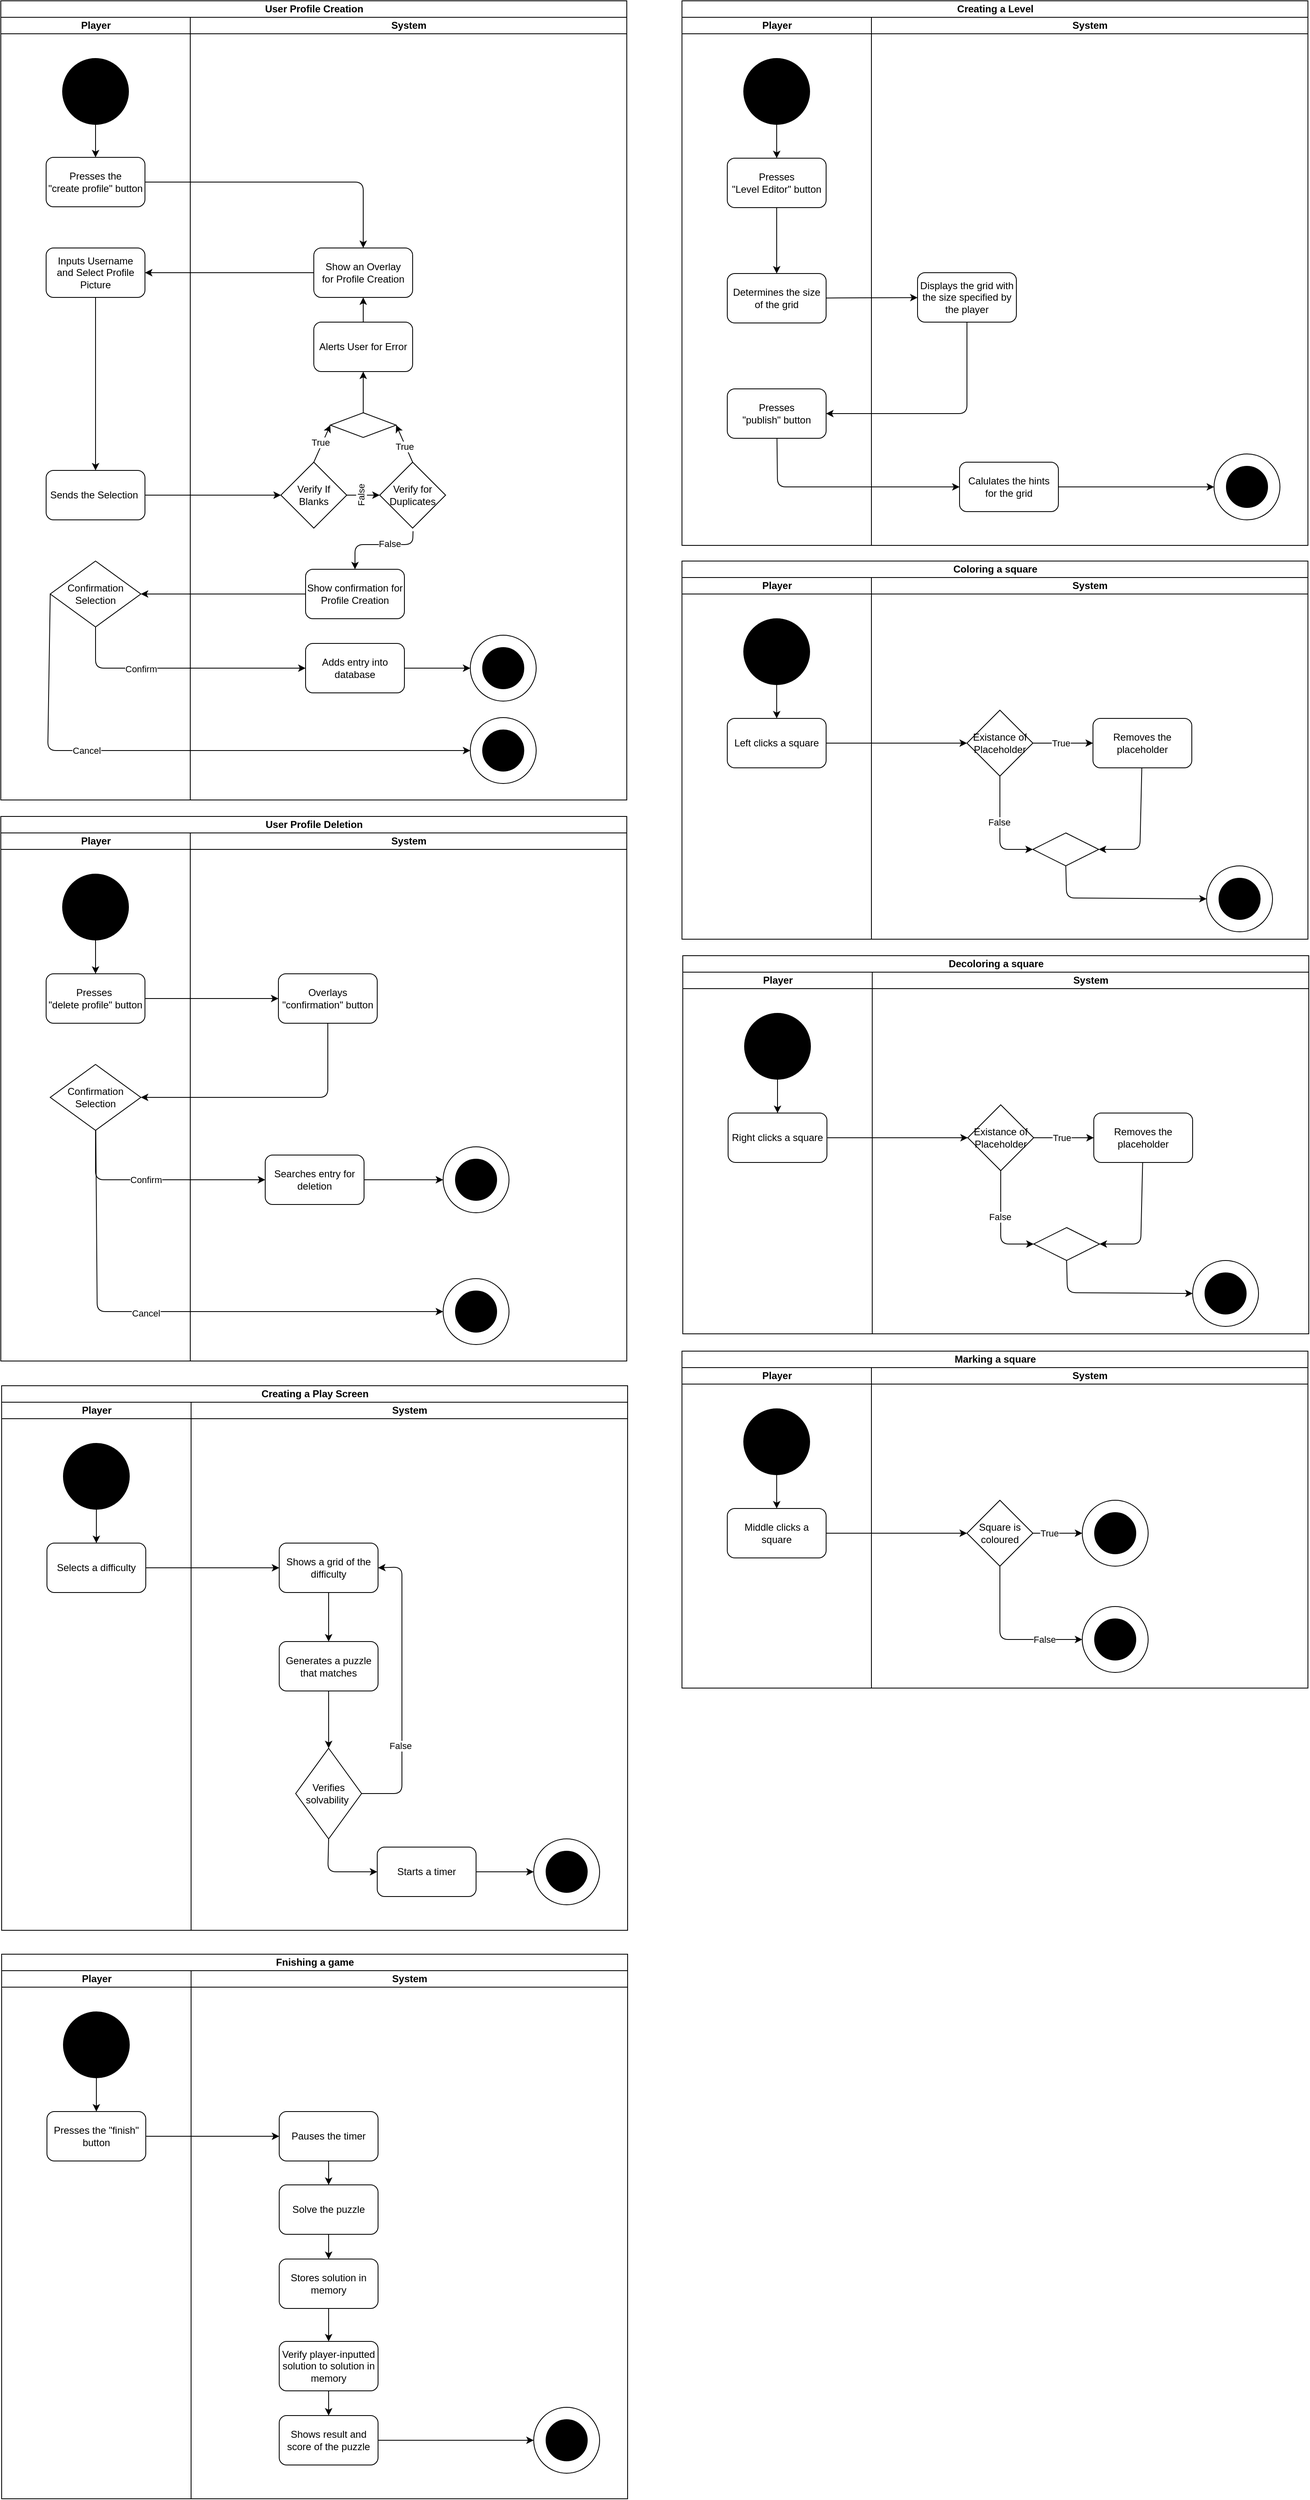 <mxfile><diagram id="GeCiBzBE95EFlY4k9_fM" name="Page-1"><mxGraphModel dx="1440" dy="759" grid="1" gridSize="10" guides="1" tooltips="1" connect="1" arrows="1" fold="1" page="1" pageScale="1" pageWidth="827" pageHeight="1169" background="none" math="0" shadow="0"><root><mxCell id="0"/><mxCell id="1" parent="0"/><mxCell id="14" value="User Profile Creation" style="swimlane;childLayout=stackLayout;resizeParent=1;resizeParentMax=0;startSize=20;html=1;" parent="1" vertex="1"><mxGeometry x="33" y="100" width="760" height="970" as="geometry"/></mxCell><mxCell id="15" value="Player" style="swimlane;startSize=20;html=1;" parent="14" vertex="1"><mxGeometry y="20" width="230" height="950" as="geometry"/></mxCell><mxCell id="20" style="edgeStyle=none;html=1;entryX=0.5;entryY=0;entryDx=0;entryDy=0;" parent="15" source="18" target="19" edge="1"><mxGeometry relative="1" as="geometry"/></mxCell><mxCell id="18" value="" style="ellipse;whiteSpace=wrap;html=1;aspect=fixed;fillColor=#000000;fontColor=#000000;" parent="15" vertex="1"><mxGeometry x="75" y="50" width="80" height="80" as="geometry"/></mxCell><mxCell id="19" value="Presses the &lt;br&gt;&quot;create profile&quot; button" style="rounded=1;whiteSpace=wrap;html=1;fillColor=none;fontColor=#000000;" parent="15" vertex="1"><mxGeometry x="55" y="170" width="120" height="60" as="geometry"/></mxCell><mxCell id="31" value="" style="edgeStyle=none;html=1;" parent="15" source="28" target="30" edge="1"><mxGeometry relative="1" as="geometry"/></mxCell><mxCell id="28" value="Inputs Username&lt;br&gt;and Select Profile Picture" style="whiteSpace=wrap;html=1;fillColor=none;rounded=1;fontColor=#000000;" parent="15" vertex="1"><mxGeometry x="55" y="280" width="120" height="60" as="geometry"/></mxCell><mxCell id="30" value="Sends the Selection&amp;nbsp;" style="whiteSpace=wrap;html=1;fillColor=none;rounded=1;fontColor=#000000;" parent="15" vertex="1"><mxGeometry x="55" y="550" width="120" height="60" as="geometry"/></mxCell><mxCell id="79" value="Confirmation&lt;br&gt;Selection" style="rhombus;whiteSpace=wrap;html=1;fillColor=none;fontColor=#000000;" parent="15" vertex="1"><mxGeometry x="60" y="660" width="110" height="80" as="geometry"/></mxCell><mxCell id="22" value="" style="edgeStyle=none;html=1;entryX=0.5;entryY=0;entryDx=0;entryDy=0;exitX=1;exitY=0.5;exitDx=0;exitDy=0;" parent="14" source="19" target="23" edge="1"><mxGeometry relative="1" as="geometry"><mxPoint x="300" y="220" as="targetPoint"/><Array as="points"><mxPoint x="440" y="220"/></Array></mxGeometry></mxCell><mxCell id="39" style="edgeStyle=none;html=1;entryX=1;entryY=0.5;entryDx=0;entryDy=0;" parent="14" source="23" target="28" edge="1"><mxGeometry relative="1" as="geometry"/></mxCell><mxCell id="63" style="edgeStyle=none;html=1;" parent="14" source="30" target="60" edge="1"><mxGeometry relative="1" as="geometry"/></mxCell><mxCell id="78" style="edgeStyle=none;html=1;entryX=1;entryY=0.5;entryDx=0;entryDy=0;exitX=0;exitY=0.5;exitDx=0;exitDy=0;" parent="14" source="74" target="79" edge="1"><mxGeometry relative="1" as="geometry"><mxPoint x="290" y="720" as="sourcePoint"/><mxPoint x="160" y="720" as="targetPoint"/></mxGeometry></mxCell><mxCell id="89" style="edgeStyle=none;html=1;entryX=0;entryY=0.5;entryDx=0;entryDy=0;exitX=0.5;exitY=1;exitDx=0;exitDy=0;" parent="14" source="79" target="88" edge="1"><mxGeometry relative="1" as="geometry"><Array as="points"><mxPoint x="115" y="810"/></Array></mxGeometry></mxCell><mxCell id="90" value="Confirm" style="edgeLabel;html=1;align=center;verticalAlign=middle;resizable=0;points=[];" parent="89" vertex="1" connectable="0"><mxGeometry x="-0.854" y="1" relative="1" as="geometry"><mxPoint x="54" y="28" as="offset"/></mxGeometry></mxCell><mxCell id="95" style="edgeStyle=none;html=1;exitX=0;exitY=0.5;exitDx=0;exitDy=0;" parent="14" source="79" target="101" edge="1"><mxGeometry relative="1" as="geometry"><mxPoint x="115" y="760" as="sourcePoint"/><mxPoint x="380" y="900" as="targetPoint"/><Array as="points"><mxPoint x="57" y="910"/></Array></mxGeometry></mxCell><mxCell id="96" value="Cancel" style="edgeLabel;html=1;align=center;verticalAlign=middle;resizable=0;points=[];" parent="95" vertex="1" connectable="0"><mxGeometry x="-0.36" relative="1" as="geometry"><mxPoint x="12" as="offset"/></mxGeometry></mxCell><mxCell id="17" value="System" style="swimlane;startSize=20;html=1;" parent="14" vertex="1"><mxGeometry x="230" y="20" width="530" height="950" as="geometry"/></mxCell><mxCell id="23" value="Show an Overlay&lt;br&gt;for Profile Creation" style="whiteSpace=wrap;html=1;fillColor=none;rounded=1;fontColor=#000000;" parent="17" vertex="1"><mxGeometry x="150" y="280" width="120" height="60" as="geometry"/></mxCell><mxCell id="76" style="edgeStyle=none;html=1;entryX=0.5;entryY=0;entryDx=0;entryDy=0;exitX=0.506;exitY=1.047;exitDx=0;exitDy=0;exitPerimeter=0;" parent="17" source="44" target="74" edge="1"><mxGeometry relative="1" as="geometry"><Array as="points"><mxPoint x="270" y="640"/><mxPoint x="200" y="640"/></Array></mxGeometry></mxCell><mxCell id="98" value="False" style="edgeLabel;html=1;align=center;verticalAlign=middle;resizable=0;points=[];" parent="76" vertex="1" connectable="0"><mxGeometry x="-0.244" y="-1" relative="1" as="geometry"><mxPoint as="offset"/></mxGeometry></mxCell><mxCell id="44" value="Verify for Duplicates" style="rhombus;whiteSpace=wrap;html=1;fillColor=none;fontColor=#000000;" parent="17" vertex="1"><mxGeometry x="230" y="540" width="80" height="80" as="geometry"/></mxCell><mxCell id="46" value="Alerts User for Error" style="rounded=1;whiteSpace=wrap;html=1;fillColor=none;fontColor=#000000;" parent="17" vertex="1"><mxGeometry x="150" y="370" width="120" height="60" as="geometry"/></mxCell><mxCell id="62" style="edgeStyle=none;html=1;entryX=0;entryY=0.5;entryDx=0;entryDy=0;" parent="17" source="60" target="44" edge="1"><mxGeometry relative="1" as="geometry"/></mxCell><mxCell id="72" value="False" style="edgeLabel;html=1;align=center;verticalAlign=middle;resizable=0;points=[];horizontal=0;" parent="62" vertex="1" connectable="0"><mxGeometry x="-0.149" relative="1" as="geometry"><mxPoint as="offset"/></mxGeometry></mxCell><mxCell id="60" value="Verify If Blanks" style="rhombus;whiteSpace=wrap;html=1;fillColor=none;fontColor=#000000;" parent="17" vertex="1"><mxGeometry x="110" y="540" width="80" height="80" as="geometry"/></mxCell><mxCell id="74" value="Show confirmation for Profile Creation" style="rounded=1;whiteSpace=wrap;html=1;fillColor=none;fontColor=#000000;" parent="17" vertex="1"><mxGeometry x="140" y="670" width="120" height="60" as="geometry"/></mxCell><mxCell id="92" value="" style="edgeStyle=none;html=1;" parent="17" source="88" edge="1"><mxGeometry relative="1" as="geometry"><mxPoint x="340" y="790" as="targetPoint"/></mxGeometry></mxCell><mxCell id="88" value="Adds entry into database" style="rounded=1;whiteSpace=wrap;html=1;fillColor=none;fontColor=#000000;" parent="17" vertex="1"><mxGeometry x="140" y="760" width="120" height="60" as="geometry"/></mxCell><mxCell id="93" value="" style="ellipse;whiteSpace=wrap;html=1;aspect=fixed;fillColor=none;fontColor=#000000;" parent="17" vertex="1"><mxGeometry x="340" y="750" width="80" height="80" as="geometry"/></mxCell><mxCell id="94" value="" style="ellipse;whiteSpace=wrap;html=1;aspect=fixed;fillColor=#000000;fontColor=#000000;" parent="17" vertex="1"><mxGeometry x="355" y="765" width="50" height="50" as="geometry"/></mxCell><mxCell id="69" style="edgeStyle=none;html=1;entryX=0;entryY=0.5;entryDx=0;entryDy=0;exitX=0.5;exitY=0;exitDx=0;exitDy=0;" parent="17" source="60" target="99" edge="1"><mxGeometry relative="1" as="geometry"><mxPoint x="150" y="510" as="targetPoint"/></mxGeometry></mxCell><mxCell id="71" value="True" style="edgeLabel;html=1;align=center;verticalAlign=middle;resizable=0;points=[];" parent="69" vertex="1" connectable="0"><mxGeometry x="-0.442" relative="1" as="geometry"><mxPoint x="2" y="-12" as="offset"/></mxGeometry></mxCell><mxCell id="68" style="edgeStyle=none;html=1;exitX=0.5;exitY=0;exitDx=0;exitDy=0;entryX=1;entryY=0.5;entryDx=0;entryDy=0;" parent="17" source="44" target="99" edge="1"><mxGeometry relative="1" as="geometry"><mxPoint x="270" y="510" as="targetPoint"/></mxGeometry></mxCell><mxCell id="73" value="True" style="edgeLabel;html=1;align=center;verticalAlign=middle;resizable=0;points=[];" parent="68" vertex="1" connectable="0"><mxGeometry x="-0.352" relative="1" as="geometry"><mxPoint x="-4" y="-5" as="offset"/></mxGeometry></mxCell><mxCell id="58" style="edgeStyle=none;html=1;entryX=0.5;entryY=1;entryDx=0;entryDy=0;exitX=0.5;exitY=0;exitDx=0;exitDy=0;" parent="17" source="46" target="23" edge="1"><mxGeometry relative="1" as="geometry"><Array as="points"/></mxGeometry></mxCell><mxCell id="100" value="" style="edgeStyle=none;html=1;" parent="17" source="99" target="46" edge="1"><mxGeometry relative="1" as="geometry"/></mxCell><mxCell id="99" value="" style="rhombus;whiteSpace=wrap;html=1;fillColor=none;fontColor=#000000;" parent="17" vertex="1"><mxGeometry x="170" y="480" width="80" height="30" as="geometry"/></mxCell><mxCell id="101" value="" style="ellipse;whiteSpace=wrap;html=1;aspect=fixed;fillColor=none;fontColor=#000000;" parent="17" vertex="1"><mxGeometry x="340" y="850" width="80" height="80" as="geometry"/></mxCell><mxCell id="102" value="" style="ellipse;whiteSpace=wrap;html=1;aspect=fixed;fillColor=#000000;fontColor=#000000;" parent="17" vertex="1"><mxGeometry x="355" y="865" width="50" height="50" as="geometry"/></mxCell><mxCell id="105" value="User Profile Deletion" style="swimlane;childLayout=stackLayout;resizeParent=1;resizeParentMax=0;startSize=20;html=1;" parent="1" vertex="1"><mxGeometry x="33" y="1090" width="760" height="661" as="geometry"/></mxCell><mxCell id="106" value="Player" style="swimlane;startSize=20;html=1;" parent="105" vertex="1"><mxGeometry y="20" width="230" height="641" as="geometry"/></mxCell><mxCell id="146" style="edgeStyle=none;html=1;entryX=0.5;entryY=0;entryDx=0;entryDy=0;labelBackgroundColor=default;" parent="106" source="108" target="145" edge="1"><mxGeometry relative="1" as="geometry"/></mxCell><mxCell id="108" value="" style="ellipse;whiteSpace=wrap;html=1;aspect=fixed;fillColor=#000000;labelBackgroundColor=default;" parent="106" vertex="1"><mxGeometry x="75" y="50" width="80" height="80" as="geometry"/></mxCell><mxCell id="145" value="Presses&amp;nbsp;&lt;br&gt;&quot;delete profile&quot; button" style="rounded=1;whiteSpace=wrap;html=1;fillColor=none;labelBackgroundColor=none;fontColor=#000000;" parent="106" vertex="1"><mxGeometry x="55" y="171" width="120" height="60" as="geometry"/></mxCell><mxCell id="150" value="Confirmation&lt;br&gt;Selection" style="rhombus;whiteSpace=wrap;html=1;fillColor=none;labelBackgroundColor=none;fontColor=#000000;" parent="106" vertex="1"><mxGeometry x="60" y="281" width="110" height="80" as="geometry"/></mxCell><mxCell id="148" style="edgeStyle=none;html=1;entryX=0;entryY=0.5;entryDx=0;entryDy=0;labelBackgroundColor=default;" parent="105" source="145" target="147" edge="1"><mxGeometry relative="1" as="geometry"/></mxCell><mxCell id="122" value="System" style="swimlane;startSize=20;html=1;" parent="105" vertex="1"><mxGeometry x="230" y="20" width="530" height="641" as="geometry"/></mxCell><mxCell id="134" value="" style="ellipse;whiteSpace=wrap;html=1;aspect=fixed;fillColor=none;labelBackgroundColor=none;fontColor=#000000;" parent="122" vertex="1"><mxGeometry x="307" y="381" width="80" height="80" as="geometry"/></mxCell><mxCell id="135" value="" style="ellipse;whiteSpace=wrap;html=1;aspect=fixed;fillColor=#000000;labelBackgroundColor=default;" parent="122" vertex="1"><mxGeometry x="322" y="396" width="50" height="50" as="geometry"/></mxCell><mxCell id="143" value="" style="ellipse;whiteSpace=wrap;html=1;aspect=fixed;fillColor=none;labelBackgroundColor=none;fontColor=#000000;" parent="122" vertex="1"><mxGeometry x="307" y="541" width="80" height="80" as="geometry"/></mxCell><mxCell id="144" value="" style="ellipse;whiteSpace=wrap;html=1;aspect=fixed;fillColor=#000000;labelBackgroundColor=default;" parent="122" vertex="1"><mxGeometry x="322" y="556" width="50" height="50" as="geometry"/></mxCell><mxCell id="147" value="Overlays&lt;br&gt;&quot;confirmation&quot; button" style="rounded=1;whiteSpace=wrap;html=1;fillColor=none;labelBackgroundColor=none;fontColor=#000000;" parent="122" vertex="1"><mxGeometry x="107" y="171" width="120" height="60" as="geometry"/></mxCell><mxCell id="153" style="edgeStyle=none;html=1;entryX=0;entryY=0.5;entryDx=0;entryDy=0;labelBackgroundColor=default;" parent="122" source="152" target="134" edge="1"><mxGeometry relative="1" as="geometry"/></mxCell><mxCell id="152" value="Searches entry for deletion" style="rounded=1;whiteSpace=wrap;html=1;fillColor=none;labelBackgroundColor=none;fontColor=#000000;" parent="122" vertex="1"><mxGeometry x="91" y="391" width="120" height="60" as="geometry"/></mxCell><mxCell id="151" style="edgeStyle=none;html=1;entryX=1;entryY=0.5;entryDx=0;entryDy=0;labelBackgroundColor=default;" parent="105" source="147" target="150" edge="1"><mxGeometry relative="1" as="geometry"><Array as="points"><mxPoint x="397" y="341"/></Array></mxGeometry></mxCell><mxCell id="154" style="edgeStyle=none;html=1;entryX=0;entryY=0.5;entryDx=0;entryDy=0;exitX=0.5;exitY=1;exitDx=0;exitDy=0;labelBackgroundColor=default;" parent="105" source="150" target="152" edge="1"><mxGeometry relative="1" as="geometry"><mxPoint x="97" y="401" as="sourcePoint"/><Array as="points"><mxPoint x="115" y="441"/></Array></mxGeometry></mxCell><mxCell id="158" value="Confirm" style="edgeLabel;html=1;align=center;verticalAlign=middle;resizable=0;points=[];labelBackgroundColor=default;" parent="154" vertex="1" connectable="0"><mxGeometry x="-0.095" relative="1" as="geometry"><mxPoint as="offset"/></mxGeometry></mxCell><mxCell id="155" style="edgeStyle=none;html=1;entryX=0;entryY=0.5;entryDx=0;entryDy=0;labelBackgroundColor=default;" parent="105" source="150" target="143" edge="1"><mxGeometry relative="1" as="geometry"><Array as="points"><mxPoint x="117" y="601"/></Array></mxGeometry></mxCell><mxCell id="159" value="Cancel" style="edgeLabel;html=1;align=center;verticalAlign=middle;resizable=0;points=[];labelBackgroundColor=default;" parent="155" vertex="1" connectable="0"><mxGeometry x="-0.158" y="-2" relative="1" as="geometry"><mxPoint x="9" as="offset"/></mxGeometry></mxCell><mxCell id="160" value="Creating a Play Screen" style="swimlane;childLayout=stackLayout;resizeParent=1;resizeParentMax=0;startSize=20;html=1;" parent="1" vertex="1"><mxGeometry x="34" y="1781" width="760" height="661" as="geometry"/></mxCell><mxCell id="161" value="Player" style="swimlane;startSize=20;html=1;" parent="160" vertex="1"><mxGeometry y="20" width="230" height="641" as="geometry"/></mxCell><mxCell id="162" style="edgeStyle=none;html=1;entryX=0.5;entryY=0;entryDx=0;entryDy=0;" parent="161" source="163" target="164" edge="1"><mxGeometry relative="1" as="geometry"/></mxCell><mxCell id="163" value="" style="ellipse;whiteSpace=wrap;html=1;aspect=fixed;fillColor=#000000;" parent="161" vertex="1"><mxGeometry x="75" y="50" width="80" height="80" as="geometry"/></mxCell><mxCell id="164" value="Selects a difficulty" style="rounded=1;whiteSpace=wrap;html=1;fillColor=none;fontColor=#000000;" parent="161" vertex="1"><mxGeometry x="55" y="171" width="120" height="60" as="geometry"/></mxCell><mxCell id="166" style="edgeStyle=none;html=1;entryX=0;entryY=0.5;entryDx=0;entryDy=0;" parent="160" source="164" target="172" edge="1"><mxGeometry relative="1" as="geometry"/></mxCell><mxCell id="167" value="System" style="swimlane;startSize=20;html=1;fillColor=none;fontColor=#000000;" parent="160" vertex="1"><mxGeometry x="230" y="20" width="530" height="641" as="geometry"/></mxCell><mxCell id="168" value="" style="ellipse;whiteSpace=wrap;html=1;aspect=fixed;fillColor=none;" parent="167" vertex="1"><mxGeometry x="416" y="530" width="80" height="80" as="geometry"/></mxCell><mxCell id="169" value="" style="ellipse;whiteSpace=wrap;html=1;aspect=fixed;fillColor=#000000;" parent="167" vertex="1"><mxGeometry x="431" y="545" width="50" height="50" as="geometry"/></mxCell><mxCell id="181" style="edgeStyle=none;html=1;entryX=0.5;entryY=0;entryDx=0;entryDy=0;" parent="167" source="172" target="180" edge="1"><mxGeometry relative="1" as="geometry"/></mxCell><mxCell id="172" value="Shows a grid of the difficulty" style="rounded=1;whiteSpace=wrap;html=1;fillColor=none;fontColor=#000000;" parent="167" vertex="1"><mxGeometry x="107" y="171" width="120" height="60" as="geometry"/></mxCell><mxCell id="183" style="edgeStyle=none;html=1;entryX=0.5;entryY=0;entryDx=0;entryDy=0;" parent="167" source="180" target="182" edge="1"><mxGeometry relative="1" as="geometry"/></mxCell><mxCell id="180" value="Generates a puzzle that matches" style="rounded=1;whiteSpace=wrap;html=1;fillColor=none;fontColor=#000000;" parent="167" vertex="1"><mxGeometry x="107" y="290.5" width="120" height="60" as="geometry"/></mxCell><mxCell id="184" style="edgeStyle=none;html=1;entryX=1;entryY=0.5;entryDx=0;entryDy=0;exitX=1;exitY=0.5;exitDx=0;exitDy=0;" parent="167" source="182" target="172" edge="1"><mxGeometry relative="1" as="geometry"><Array as="points"><mxPoint x="256" y="475"/><mxPoint x="256" y="200"/></Array></mxGeometry></mxCell><mxCell id="186" value="False" style="edgeLabel;html=1;align=center;verticalAlign=middle;resizable=0;points=[];" parent="184" vertex="1" connectable="0"><mxGeometry x="-0.392" y="2" relative="1" as="geometry"><mxPoint as="offset"/></mxGeometry></mxCell><mxCell id="190" style="edgeStyle=none;html=1;entryX=0;entryY=0.5;entryDx=0;entryDy=0;exitX=0.5;exitY=1;exitDx=0;exitDy=0;" parent="167" source="182" target="189" edge="1"><mxGeometry relative="1" as="geometry"><Array as="points"><mxPoint x="166" y="570"/></Array></mxGeometry></mxCell><mxCell id="182" value="Verifies&lt;br&gt;solvability&amp;nbsp;" style="rhombus;whiteSpace=wrap;html=1;fillColor=none;fontColor=#000000;" parent="167" vertex="1"><mxGeometry x="127" y="420" width="80" height="110" as="geometry"/></mxCell><mxCell id="191" style="edgeStyle=none;html=1;entryX=0;entryY=0.5;entryDx=0;entryDy=0;" parent="167" source="189" target="168" edge="1"><mxGeometry relative="1" as="geometry"/></mxCell><mxCell id="189" value="Starts a timer" style="rounded=1;whiteSpace=wrap;html=1;fillColor=none;fontColor=#000000;" parent="167" vertex="1"><mxGeometry x="226" y="540" width="120" height="60" as="geometry"/></mxCell><mxCell id="212" value="Fnishing a game" style="swimlane;childLayout=stackLayout;resizeParent=1;resizeParentMax=0;startSize=20;html=1;" parent="1" vertex="1"><mxGeometry x="34" y="2471" width="760" height="661" as="geometry"/></mxCell><mxCell id="213" value="Player" style="swimlane;startSize=20;html=1;" parent="212" vertex="1"><mxGeometry y="20" width="230" height="641" as="geometry"/></mxCell><mxCell id="214" style="edgeStyle=none;html=1;entryX=0.5;entryY=0;entryDx=0;entryDy=0;" parent="213" source="215" target="216" edge="1"><mxGeometry relative="1" as="geometry"/></mxCell><mxCell id="215" value="" style="ellipse;whiteSpace=wrap;html=1;aspect=fixed;fillColor=#000000;fontColor=#F0F0F0;" parent="213" vertex="1"><mxGeometry x="75" y="50" width="80" height="80" as="geometry"/></mxCell><mxCell id="216" value="Presses the &quot;finish&quot; button" style="rounded=1;whiteSpace=wrap;html=1;fillColor=none;fontColor=#000000;" parent="213" vertex="1"><mxGeometry x="55" y="171" width="120" height="60" as="geometry"/></mxCell><mxCell id="217" style="edgeStyle=none;html=1;entryX=0;entryY=0.5;entryDx=0;entryDy=0;" parent="212" source="216" target="222" edge="1"><mxGeometry relative="1" as="geometry"/></mxCell><mxCell id="218" value="System" style="swimlane;startSize=20;html=1;" parent="212" vertex="1"><mxGeometry x="230" y="20" width="530" height="641" as="geometry"/></mxCell><mxCell id="219" value="" style="ellipse;whiteSpace=wrap;html=1;aspect=fixed;fillColor=none;fontColor=#000000;" parent="218" vertex="1"><mxGeometry x="416" y="530" width="80" height="80" as="geometry"/></mxCell><mxCell id="220" value="" style="ellipse;whiteSpace=wrap;html=1;aspect=fixed;fillColor=#000000;fontColor=#F0F0F0;" parent="218" vertex="1"><mxGeometry x="431" y="545" width="50" height="50" as="geometry"/></mxCell><mxCell id="221" style="edgeStyle=none;html=1;entryX=0.5;entryY=0;entryDx=0;entryDy=0;" parent="218" source="222" target="224" edge="1"><mxGeometry relative="1" as="geometry"/></mxCell><mxCell id="222" value="Pauses the timer" style="rounded=1;whiteSpace=wrap;html=1;fillColor=none;fontColor=#000000;" parent="218" vertex="1"><mxGeometry x="107" y="171" width="120" height="60" as="geometry"/></mxCell><mxCell id="232" style="edgeStyle=none;html=1;entryX=0.5;entryY=0;entryDx=0;entryDy=0;" parent="218" source="224" target="231" edge="1"><mxGeometry relative="1" as="geometry"/></mxCell><mxCell id="224" value="Solve the puzzle" style="rounded=1;whiteSpace=wrap;html=1;fillColor=none;fontColor=#000000;" parent="218" vertex="1"><mxGeometry x="107" y="260" width="120" height="60" as="geometry"/></mxCell><mxCell id="234" value="" style="edgeStyle=none;html=1;" parent="218" source="231" target="233" edge="1"><mxGeometry relative="1" as="geometry"/></mxCell><mxCell id="231" value="Stores solution in memory" style="rounded=1;whiteSpace=wrap;html=1;fillColor=none;fontColor=#000000;" parent="218" vertex="1"><mxGeometry x="107" y="350" width="120" height="60" as="geometry"/></mxCell><mxCell id="236" value="" style="edgeStyle=none;html=1;" parent="218" source="233" target="235" edge="1"><mxGeometry relative="1" as="geometry"/></mxCell><mxCell id="233" value="Verify player-inputted solution to solution in memory" style="rounded=1;whiteSpace=wrap;html=1;fillColor=none;fontColor=#000000;" parent="218" vertex="1"><mxGeometry x="107" y="450" width="120" height="60" as="geometry"/></mxCell><mxCell id="237" style="edgeStyle=none;html=1;entryX=0;entryY=0.5;entryDx=0;entryDy=0;exitX=1;exitY=0.5;exitDx=0;exitDy=0;" parent="218" source="235" target="219" edge="1"><mxGeometry relative="1" as="geometry"><Array as="points"/></mxGeometry></mxCell><mxCell id="235" value="Shows result and score of the puzzle" style="whiteSpace=wrap;html=1;fillColor=none;rounded=1;fontColor=#000000;" parent="218" vertex="1"><mxGeometry x="107" y="540" width="120" height="60" as="geometry"/></mxCell><mxCell id="257" value="Creating a Level" style="swimlane;childLayout=stackLayout;resizeParent=1;resizeParentMax=0;startSize=20;html=1;" parent="1" vertex="1"><mxGeometry x="860" y="100" width="760" height="661" as="geometry"/></mxCell><mxCell id="258" value="Player" style="swimlane;startSize=20;html=1;" parent="257" vertex="1"><mxGeometry y="20" width="230" height="641" as="geometry"/></mxCell><mxCell id="259" style="edgeStyle=none;html=1;entryX=0.5;entryY=0;entryDx=0;entryDy=0;" parent="258" source="260" target="261" edge="1"><mxGeometry relative="1" as="geometry"/></mxCell><mxCell id="260" value="" style="ellipse;whiteSpace=wrap;html=1;aspect=fixed;fillColor=#000000;" parent="258" vertex="1"><mxGeometry x="75" y="50" width="80" height="80" as="geometry"/></mxCell><mxCell id="278" value="" style="edgeStyle=none;html=1;" parent="258" source="261" target="277" edge="1"><mxGeometry relative="1" as="geometry"/></mxCell><mxCell id="261" value="Presses &lt;br&gt;&quot;Level Editor&quot; button" style="rounded=1;whiteSpace=wrap;html=1;fillColor=none;fontColor=#000000;" parent="258" vertex="1"><mxGeometry x="55" y="171" width="120" height="60" as="geometry"/></mxCell><mxCell id="277" value="Determines the size of the grid" style="whiteSpace=wrap;html=1;fillColor=none;rounded=1;fontColor=#000000;" parent="258" vertex="1"><mxGeometry x="55" y="311" width="120" height="60" as="geometry"/></mxCell><mxCell id="279" value="Presses&lt;br&gt;&quot;publish&quot; button" style="whiteSpace=wrap;html=1;fillColor=none;rounded=1;fontColor=#000000;" parent="258" vertex="1"><mxGeometry x="55" y="451" width="120" height="60" as="geometry"/></mxCell><mxCell id="263" value="System" style="swimlane;startSize=20;html=1;fillColor=none;fontColor=#000000;" parent="257" vertex="1"><mxGeometry x="230" y="20" width="530" height="641" as="geometry"/></mxCell><mxCell id="264" value="" style="ellipse;whiteSpace=wrap;html=1;aspect=fixed;fillColor=none;fontColor=#FFFFFF;" parent="263" vertex="1"><mxGeometry x="416" y="530" width="80" height="80" as="geometry"/></mxCell><mxCell id="265" value="" style="ellipse;whiteSpace=wrap;html=1;aspect=fixed;fillColor=#000000;" parent="263" vertex="1"><mxGeometry x="431" y="545" width="50" height="50" as="geometry"/></mxCell><mxCell id="267" value="Displays the grid with the size specified by the player" style="rounded=1;whiteSpace=wrap;html=1;fillColor=none;fontColor=#000000;" parent="263" vertex="1"><mxGeometry x="56" y="310" width="120" height="60" as="geometry"/></mxCell><mxCell id="274" style="edgeStyle=none;html=1;entryX=0;entryY=0.5;entryDx=0;entryDy=0;exitX=1;exitY=0.5;exitDx=0;exitDy=0;" parent="263" source="275" target="264" edge="1"><mxGeometry relative="1" as="geometry"><Array as="points"/></mxGeometry></mxCell><mxCell id="275" value="Calulates the hints &lt;br&gt;for the grid" style="whiteSpace=wrap;html=1;fillColor=none;rounded=1;fontColor=#000000;" parent="263" vertex="1"><mxGeometry x="107" y="540" width="120" height="60" as="geometry"/></mxCell><mxCell id="281" value="" style="edgeStyle=none;html=1;" parent="257" source="277" target="267" edge="1"><mxGeometry relative="1" as="geometry"/></mxCell><mxCell id="282" style="edgeStyle=none;html=1;entryX=1;entryY=0.5;entryDx=0;entryDy=0;" parent="257" source="267" target="279" edge="1"><mxGeometry relative="1" as="geometry"><Array as="points"><mxPoint x="346" y="501"/></Array></mxGeometry></mxCell><mxCell id="283" style="edgeStyle=none;html=1;entryX=0;entryY=0.5;entryDx=0;entryDy=0;" parent="257" source="279" target="275" edge="1"><mxGeometry relative="1" as="geometry"><Array as="points"><mxPoint x="116" y="590"/></Array></mxGeometry></mxCell><mxCell id="284" value="Coloring a square" style="swimlane;childLayout=stackLayout;resizeParent=1;resizeParentMax=0;startSize=20;html=1;" parent="1" vertex="1"><mxGeometry x="860" y="780" width="760" height="459" as="geometry"/></mxCell><mxCell id="285" value="Player" style="swimlane;startSize=20;html=1;" parent="284" vertex="1"><mxGeometry y="20" width="230" height="439" as="geometry"/></mxCell><mxCell id="286" style="edgeStyle=none;html=1;entryX=0.5;entryY=0;entryDx=0;entryDy=0;" parent="285" source="287" target="288" edge="1"><mxGeometry relative="1" as="geometry"/></mxCell><mxCell id="287" value="" style="ellipse;whiteSpace=wrap;html=1;aspect=fixed;fillColor=#000000;" parent="285" vertex="1"><mxGeometry x="75" y="50" width="80" height="80" as="geometry"/></mxCell><mxCell id="288" value="Left clicks a square" style="rounded=1;whiteSpace=wrap;html=1;fillColor=none;fontColor=#000000;" parent="285" vertex="1"><mxGeometry x="55" y="171" width="120" height="60" as="geometry"/></mxCell><mxCell id="289" style="edgeStyle=none;html=1;entryX=0;entryY=0.5;entryDx=0;entryDy=0;" parent="284" source="288" target="303" edge="1"><mxGeometry relative="1" as="geometry"><mxPoint x="337" y="221" as="targetPoint"/></mxGeometry></mxCell><mxCell id="290" value="System" style="swimlane;startSize=20;html=1;" parent="284" vertex="1"><mxGeometry x="230" y="20" width="530" height="439" as="geometry"/></mxCell><mxCell id="291" value="" style="ellipse;whiteSpace=wrap;html=1;aspect=fixed;fillColor=none;fontColor=#000000;" parent="290" vertex="1"><mxGeometry x="407" y="350" width="80" height="80" as="geometry"/></mxCell><mxCell id="292" value="" style="ellipse;whiteSpace=wrap;html=1;aspect=fixed;fillColor=#000000;" parent="290" vertex="1"><mxGeometry x="422" y="365" width="50" height="50" as="geometry"/></mxCell><mxCell id="301" style="edgeStyle=none;html=1;entryX=0;entryY=0.5;entryDx=0;entryDy=0;exitX=0.5;exitY=1;exitDx=0;exitDy=0;" parent="290" source="310" target="291" edge="1"><mxGeometry relative="1" as="geometry"><Array as="points"><mxPoint x="237" y="389"/></Array><mxPoint x="227" y="570" as="sourcePoint"/></mxGeometry></mxCell><mxCell id="306" value="" style="edgeStyle=none;html=1;" parent="290" source="303" target="305" edge="1"><mxGeometry relative="1" as="geometry"/></mxCell><mxCell id="308" value="True" style="edgeLabel;html=1;align=center;verticalAlign=middle;resizable=0;points=[];" parent="306" vertex="1" connectable="0"><mxGeometry x="-0.52" relative="1" as="geometry"><mxPoint x="16" as="offset"/></mxGeometry></mxCell><mxCell id="307" value="" style="edgeStyle=none;html=1;entryX=0;entryY=0.5;entryDx=0;entryDy=0;" parent="290" source="303" target="310" edge="1"><mxGeometry relative="1" as="geometry"><mxPoint x="156" y="330" as="targetPoint"/><Array as="points"><mxPoint x="156" y="330"/></Array></mxGeometry></mxCell><mxCell id="309" value="False" style="edgeLabel;html=1;align=center;verticalAlign=middle;resizable=0;points=[];" parent="307" vertex="1" connectable="0"><mxGeometry x="-0.13" y="-1" relative="1" as="geometry"><mxPoint as="offset"/></mxGeometry></mxCell><mxCell id="303" value="Existance of Placeholder" style="rhombus;whiteSpace=wrap;html=1;fillColor=none;fontColor=#000000;" parent="290" vertex="1"><mxGeometry x="116" y="161" width="80" height="80" as="geometry"/></mxCell><mxCell id="311" style="edgeStyle=none;html=1;entryX=1;entryY=0.5;entryDx=0;entryDy=0;" parent="290" source="305" target="310" edge="1"><mxGeometry relative="1" as="geometry"><Array as="points"><mxPoint x="326" y="330"/></Array></mxGeometry></mxCell><mxCell id="305" value="Removes the placeholder" style="rounded=1;whiteSpace=wrap;html=1;fillColor=none;fontColor=#000000;" parent="290" vertex="1"><mxGeometry x="269" y="171" width="120" height="60" as="geometry"/></mxCell><mxCell id="310" value="" style="rhombus;whiteSpace=wrap;html=1;fillColor=none;fontColor=#000000;" parent="290" vertex="1"><mxGeometry x="196" y="310" width="80" height="40" as="geometry"/></mxCell><mxCell id="313" value="Decoloring a square" style="swimlane;childLayout=stackLayout;resizeParent=1;resizeParentMax=0;startSize=20;html=1;" parent="1" vertex="1"><mxGeometry x="861" y="1259" width="760" height="459" as="geometry"/></mxCell><mxCell id="314" value="Player" style="swimlane;startSize=20;html=1;" parent="313" vertex="1"><mxGeometry y="20" width="230" height="439" as="geometry"/></mxCell><mxCell id="315" style="edgeStyle=none;html=1;entryX=0.5;entryY=0;entryDx=0;entryDy=0;" parent="314" source="316" target="317" edge="1"><mxGeometry relative="1" as="geometry"/></mxCell><mxCell id="316" value="" style="ellipse;whiteSpace=wrap;html=1;aspect=fixed;fillColor=#000000;" parent="314" vertex="1"><mxGeometry x="75" y="50" width="80" height="80" as="geometry"/></mxCell><mxCell id="317" value="Right clicks a square" style="rounded=1;whiteSpace=wrap;html=1;fillColor=none;fontColor=#000000;" parent="314" vertex="1"><mxGeometry x="55" y="171" width="120" height="60" as="geometry"/></mxCell><mxCell id="318" style="edgeStyle=none;html=1;entryX=0;entryY=0.5;entryDx=0;entryDy=0;" parent="313" source="317" target="327" edge="1"><mxGeometry relative="1" as="geometry"><mxPoint x="337" y="221" as="targetPoint"/></mxGeometry></mxCell><mxCell id="319" value="System" style="swimlane;startSize=20;html=1;fontColor=#000000;" parent="313" vertex="1"><mxGeometry x="230" y="20" width="530" height="439" as="geometry"/></mxCell><mxCell id="320" value="" style="ellipse;whiteSpace=wrap;html=1;aspect=fixed;fillColor=none;fontColor=#000000;" parent="319" vertex="1"><mxGeometry x="389" y="350" width="80" height="80" as="geometry"/></mxCell><mxCell id="321" value="" style="ellipse;whiteSpace=wrap;html=1;aspect=fixed;fillColor=#000000;" parent="319" vertex="1"><mxGeometry x="404" y="365" width="50" height="50" as="geometry"/></mxCell><mxCell id="322" style="edgeStyle=none;html=1;entryX=0;entryY=0.5;entryDx=0;entryDy=0;exitX=0.5;exitY=1;exitDx=0;exitDy=0;" parent="319" source="330" target="320" edge="1"><mxGeometry relative="1" as="geometry"><Array as="points"><mxPoint x="237" y="389"/></Array><mxPoint x="227" y="570" as="sourcePoint"/></mxGeometry></mxCell><mxCell id="323" value="" style="edgeStyle=none;html=1;" parent="319" source="327" target="329" edge="1"><mxGeometry relative="1" as="geometry"/></mxCell><mxCell id="324" value="True" style="edgeLabel;html=1;align=center;verticalAlign=middle;resizable=0;points=[];" parent="323" vertex="1" connectable="0"><mxGeometry x="-0.52" relative="1" as="geometry"><mxPoint x="16" as="offset"/></mxGeometry></mxCell><mxCell id="325" value="" style="edgeStyle=none;html=1;entryX=0;entryY=0.5;entryDx=0;entryDy=0;" parent="319" source="327" target="330" edge="1"><mxGeometry relative="1" as="geometry"><mxPoint x="156" y="330" as="targetPoint"/><Array as="points"><mxPoint x="156" y="330"/></Array></mxGeometry></mxCell><mxCell id="326" value="False" style="edgeLabel;html=1;align=center;verticalAlign=middle;resizable=0;points=[];" parent="325" vertex="1" connectable="0"><mxGeometry x="-0.13" y="-1" relative="1" as="geometry"><mxPoint as="offset"/></mxGeometry></mxCell><mxCell id="327" value="Existance of Placeholder" style="rhombus;whiteSpace=wrap;html=1;fillColor=none;fontColor=#000000;" parent="319" vertex="1"><mxGeometry x="116" y="161" width="80" height="80" as="geometry"/></mxCell><mxCell id="328" style="edgeStyle=none;html=1;entryX=1;entryY=0.5;entryDx=0;entryDy=0;" parent="319" source="329" target="330" edge="1"><mxGeometry relative="1" as="geometry"><Array as="points"><mxPoint x="326" y="330"/></Array></mxGeometry></mxCell><mxCell id="329" value="Removes the placeholder" style="rounded=1;whiteSpace=wrap;html=1;fillColor=none;fontColor=#000000;" parent="319" vertex="1"><mxGeometry x="269" y="171" width="120" height="60" as="geometry"/></mxCell><mxCell id="330" value="" style="rhombus;whiteSpace=wrap;html=1;fillColor=none;fontColor=#000000;" parent="319" vertex="1"><mxGeometry x="196" y="310" width="80" height="40" as="geometry"/></mxCell><mxCell id="331" value="Marking a square" style="swimlane;childLayout=stackLayout;resizeParent=1;resizeParentMax=0;startSize=20;html=1;" parent="1" vertex="1"><mxGeometry x="860" y="1739" width="760" height="409" as="geometry"/></mxCell><mxCell id="332" value="Player" style="swimlane;startSize=20;html=1;" parent="331" vertex="1"><mxGeometry y="20" width="230" height="389" as="geometry"/></mxCell><mxCell id="333" style="edgeStyle=none;html=1;entryX=0.5;entryY=0;entryDx=0;entryDy=0;" parent="332" source="334" target="335" edge="1"><mxGeometry relative="1" as="geometry"/></mxCell><mxCell id="334" value="" style="ellipse;whiteSpace=wrap;html=1;aspect=fixed;fillColor=#000000;" parent="332" vertex="1"><mxGeometry x="75" y="50" width="80" height="80" as="geometry"/></mxCell><mxCell id="335" value="Middle clicks a square" style="rounded=1;whiteSpace=wrap;html=1;fillColor=none;fontColor=#000000;" parent="332" vertex="1"><mxGeometry x="55" y="171" width="120" height="60" as="geometry"/></mxCell><mxCell id="336" style="edgeStyle=none;html=1;entryX=0;entryY=0.5;entryDx=0;entryDy=0;" parent="331" source="335" target="345" edge="1"><mxGeometry relative="1" as="geometry"><mxPoint x="337" y="221" as="targetPoint"/></mxGeometry></mxCell><mxCell id="337" value="System" style="swimlane;startSize=20;html=1;" parent="331" vertex="1"><mxGeometry x="230" y="20" width="530" height="389" as="geometry"/></mxCell><mxCell id="338" value="" style="ellipse;whiteSpace=wrap;html=1;aspect=fixed;fillColor=none;fontColor=#000000;" parent="337" vertex="1"><mxGeometry x="256" y="290" width="80" height="80" as="geometry"/></mxCell><mxCell id="339" value="" style="ellipse;whiteSpace=wrap;html=1;aspect=fixed;fillColor=#000000;" parent="337" vertex="1"><mxGeometry x="271" y="305" width="50" height="50" as="geometry"/></mxCell><mxCell id="343" value="" style="edgeStyle=none;html=1;entryX=0;entryY=0.5;entryDx=0;entryDy=0;" parent="337" source="345" target="338" edge="1"><mxGeometry relative="1" as="geometry"><mxPoint x="196" y="330" as="targetPoint"/><Array as="points"><mxPoint x="156" y="330"/></Array></mxGeometry></mxCell><mxCell id="344" value="False" style="edgeLabel;html=1;align=center;verticalAlign=middle;resizable=0;points=[];" parent="343" vertex="1" connectable="0"><mxGeometry x="-0.13" y="-1" relative="1" as="geometry"><mxPoint x="55" y="7" as="offset"/></mxGeometry></mxCell><mxCell id="351" value="" style="edgeStyle=none;html=1;entryX=0;entryY=0.5;entryDx=0;entryDy=0;" parent="337" source="345" target="349" edge="1"><mxGeometry relative="1" as="geometry"/></mxCell><mxCell id="352" value="True" style="edgeLabel;html=1;align=center;verticalAlign=middle;resizable=0;points=[];" parent="351" vertex="1" connectable="0"><mxGeometry x="-0.334" relative="1" as="geometry"><mxPoint as="offset"/></mxGeometry></mxCell><mxCell id="345" value="Square is coloured" style="rhombus;whiteSpace=wrap;html=1;fillColor=none;fontColor=#000000;" parent="337" vertex="1"><mxGeometry x="116" y="161" width="80" height="80" as="geometry"/></mxCell><mxCell id="349" value="" style="ellipse;whiteSpace=wrap;html=1;aspect=fixed;fillColor=none;fontColor=#000000;" parent="337" vertex="1"><mxGeometry x="256" y="161" width="80" height="80" as="geometry"/></mxCell><mxCell id="350" value="" style="ellipse;whiteSpace=wrap;html=1;aspect=fixed;fillColor=#000000;" parent="337" vertex="1"><mxGeometry x="271" y="176" width="50" height="50" as="geometry"/></mxCell></root></mxGraphModel></diagram></mxfile>